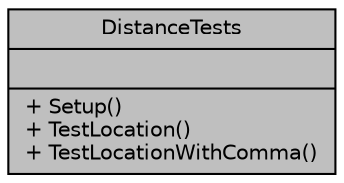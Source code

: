 digraph "DistanceTests"
{
 // INTERACTIVE_SVG=YES
 // LATEX_PDF_SIZE
  edge [fontname="Helvetica",fontsize="10",labelfontname="Helvetica",labelfontsize="10"];
  node [fontname="Helvetica",fontsize="10",shape=record];
  Node1 [label="{DistanceTests\n||+ Setup()\l+ TestLocation()\l+ TestLocationWithComma()\l}",height=0.2,width=0.4,color="black", fillcolor="grey75", style="filled", fontcolor="black",tooltip=" "];
}
